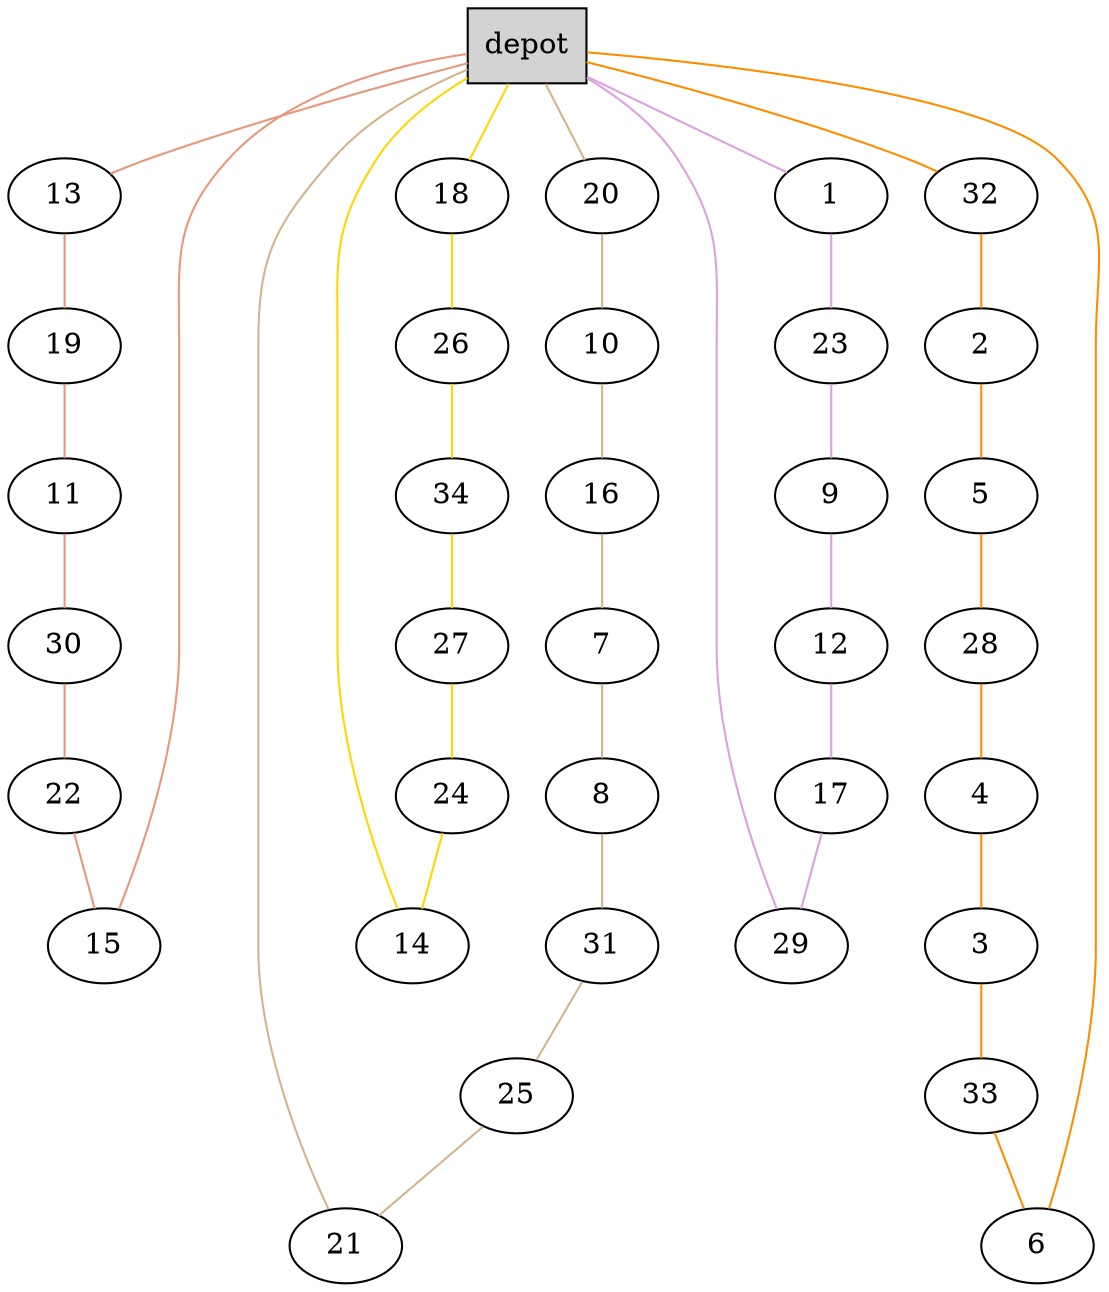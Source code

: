 graph G {
  0[shape = box, label = "depot", style = filled ];
  13[shape = ellipse];
  "0"--"13"[color = darksalmon];
  19[shape = ellipse];
  "13"--"19"[color = darksalmon];
  11[shape = ellipse];
  "19"--"11"[color = darksalmon];
  30[shape = ellipse];
  "11"--"30"[color = darksalmon];
  22[shape = ellipse];
  "30"--"22"[color = darksalmon];
  15[shape = ellipse];
  "22"--"15"[color = darksalmon];
  "15"--"0"[color = darksalmon];
  18[shape = ellipse];
  "0"--"18"[color = gold];
  26[shape = ellipse];
  "18"--"26"[color = gold];
  34[shape = ellipse];
  "26"--"34"[color = gold];
  27[shape = ellipse];
  "34"--"27"[color = gold];
  24[shape = ellipse];
  "27"--"24"[color = gold];
  14[shape = ellipse];
  "24"--"14"[color = gold];
  "14"--"0"[color = gold];
  1[shape = ellipse];
  "0"--"1"[color = plum];
  23[shape = ellipse];
  "1"--"23"[color = plum];
  9[shape = ellipse];
  "23"--"9"[color = plum];
  12[shape = ellipse];
  "9"--"12"[color = plum];
  17[shape = ellipse];
  "12"--"17"[color = plum];
  29[shape = ellipse];
  "17"--"29"[color = plum];
  "29"--"0"[color = plum];
  20[shape = ellipse];
  "0"--"20"[color = tan];
  10[shape = ellipse];
  "20"--"10"[color = tan];
  16[shape = ellipse];
  "10"--"16"[color = tan];
  7[shape = ellipse];
  "16"--"7"[color = tan];
  8[shape = ellipse];
  "7"--"8"[color = tan];
  31[shape = ellipse];
  "8"--"31"[color = tan];
  25[shape = ellipse];
  "31"--"25"[color = tan];
  21[shape = ellipse];
  "25"--"21"[color = tan];
  "21"--"0"[color = tan];
  32[shape = ellipse];
  "0"--"32"[color = darkorange];
  2[shape = ellipse];
  "32"--"2"[color = darkorange];
  5[shape = ellipse];
  "2"--"5"[color = darkorange];
  28[shape = ellipse];
  "5"--"28"[color = darkorange];
  4[shape = ellipse];
  "28"--"4"[color = darkorange];
  3[shape = ellipse];
  "4"--"3"[color = darkorange];
  33[shape = ellipse];
  "3"--"33"[color = darkorange];
  6[shape = ellipse];
  "33"--"6"[color = darkorange];
  "6"--"0"[color = darkorange];
}
